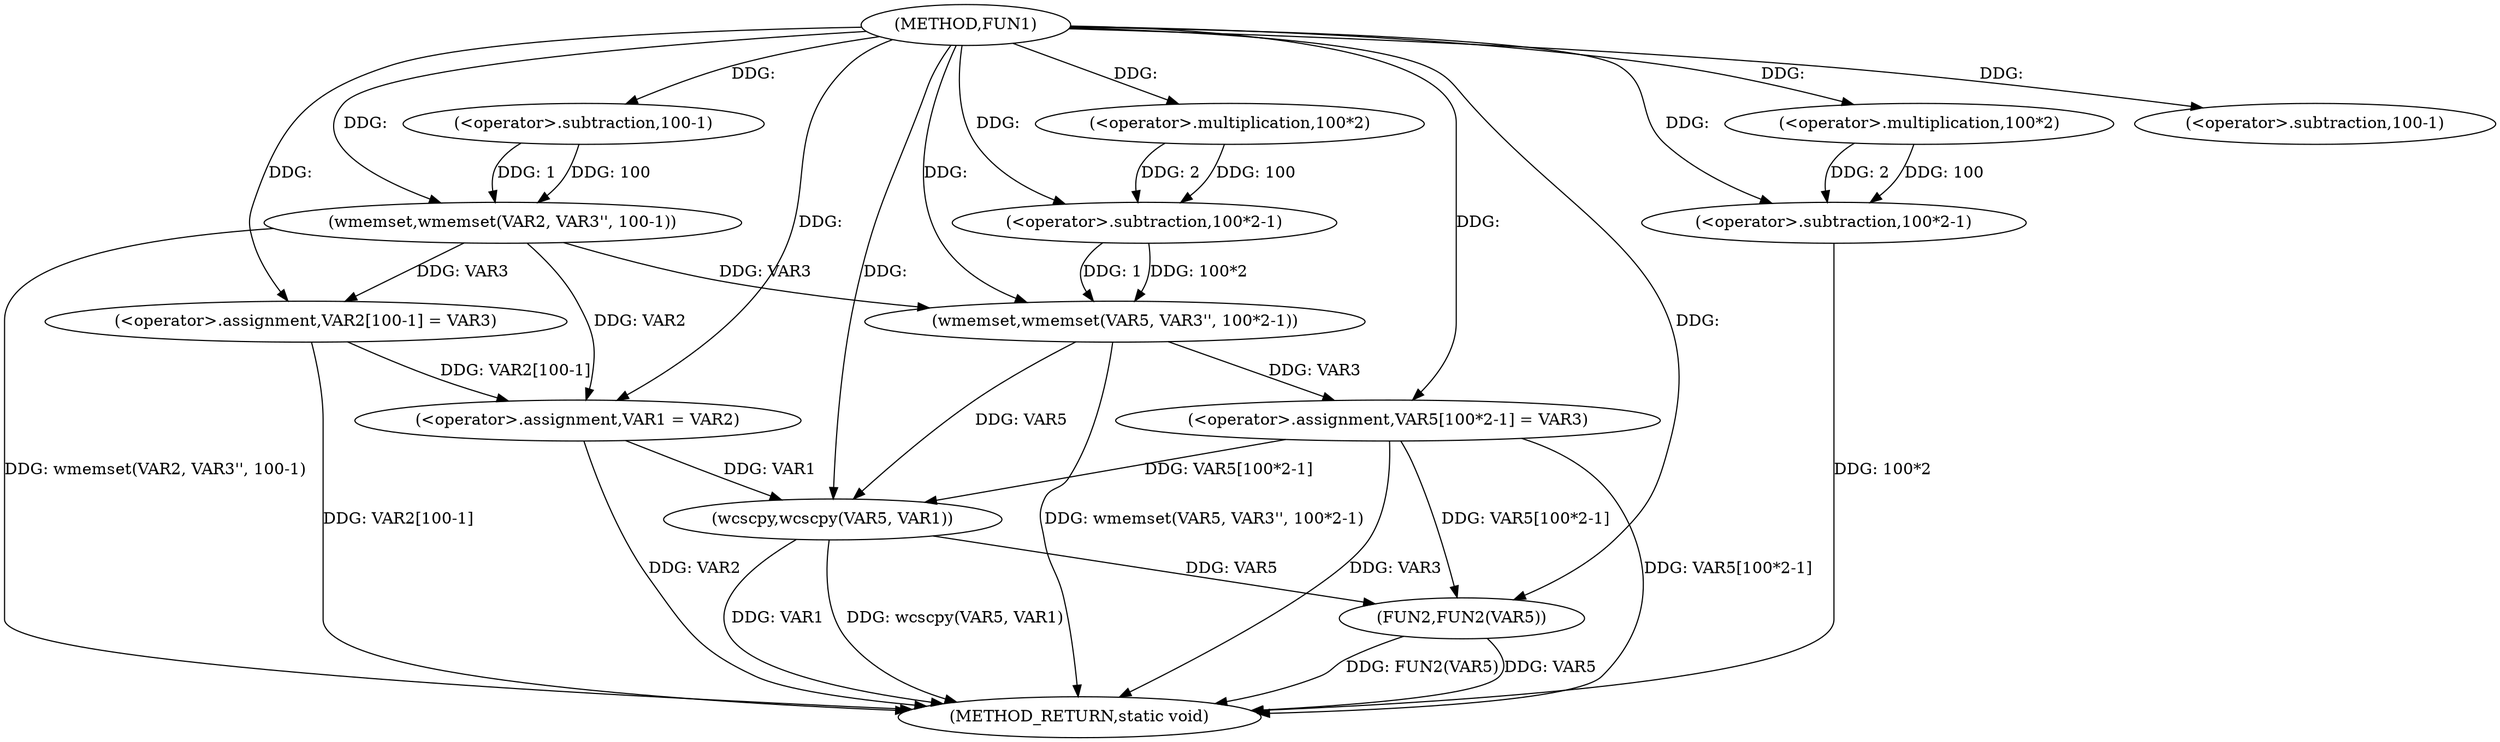 digraph FUN1 {  
"1000100" [label = "(METHOD,FUN1)" ]
"1000146" [label = "(METHOD_RETURN,static void)" ]
"1000104" [label = "(wmemset,wmemset(VAR2, VAR3'', 100-1))" ]
"1000107" [label = "(<operator>.subtraction,100-1)" ]
"1000110" [label = "(<operator>.assignment,VAR2[100-1] = VAR3)" ]
"1000113" [label = "(<operator>.subtraction,100-1)" ]
"1000119" [label = "(<operator>.assignment,VAR1 = VAR2)" ]
"1000124" [label = "(wmemset,wmemset(VAR5, VAR3'', 100*2-1))" ]
"1000127" [label = "(<operator>.subtraction,100*2-1)" ]
"1000128" [label = "(<operator>.multiplication,100*2)" ]
"1000132" [label = "(<operator>.assignment,VAR5[100*2-1] = VAR3)" ]
"1000135" [label = "(<operator>.subtraction,100*2-1)" ]
"1000136" [label = "(<operator>.multiplication,100*2)" ]
"1000141" [label = "(wcscpy,wcscpy(VAR5, VAR1))" ]
"1000144" [label = "(FUN2,FUN2(VAR5))" ]
  "1000104" -> "1000146"  [ label = "DDG: wmemset(VAR2, VAR3'', 100-1)"] 
  "1000132" -> "1000146"  [ label = "DDG: VAR3"] 
  "1000144" -> "1000146"  [ label = "DDG: FUN2(VAR5)"] 
  "1000119" -> "1000146"  [ label = "DDG: VAR2"] 
  "1000132" -> "1000146"  [ label = "DDG: VAR5[100*2-1]"] 
  "1000110" -> "1000146"  [ label = "DDG: VAR2[100-1]"] 
  "1000124" -> "1000146"  [ label = "DDG: wmemset(VAR5, VAR3'', 100*2-1)"] 
  "1000141" -> "1000146"  [ label = "DDG: wcscpy(VAR5, VAR1)"] 
  "1000141" -> "1000146"  [ label = "DDG: VAR1"] 
  "1000135" -> "1000146"  [ label = "DDG: 100*2"] 
  "1000144" -> "1000146"  [ label = "DDG: VAR5"] 
  "1000100" -> "1000104"  [ label = "DDG: "] 
  "1000107" -> "1000104"  [ label = "DDG: 100"] 
  "1000107" -> "1000104"  [ label = "DDG: 1"] 
  "1000100" -> "1000107"  [ label = "DDG: "] 
  "1000104" -> "1000110"  [ label = "DDG: VAR3"] 
  "1000100" -> "1000110"  [ label = "DDG: "] 
  "1000100" -> "1000113"  [ label = "DDG: "] 
  "1000104" -> "1000119"  [ label = "DDG: VAR2"] 
  "1000110" -> "1000119"  [ label = "DDG: VAR2[100-1]"] 
  "1000100" -> "1000119"  [ label = "DDG: "] 
  "1000100" -> "1000124"  [ label = "DDG: "] 
  "1000104" -> "1000124"  [ label = "DDG: VAR3"] 
  "1000127" -> "1000124"  [ label = "DDG: 100*2"] 
  "1000127" -> "1000124"  [ label = "DDG: 1"] 
  "1000128" -> "1000127"  [ label = "DDG: 100"] 
  "1000128" -> "1000127"  [ label = "DDG: 2"] 
  "1000100" -> "1000128"  [ label = "DDG: "] 
  "1000100" -> "1000127"  [ label = "DDG: "] 
  "1000124" -> "1000132"  [ label = "DDG: VAR3"] 
  "1000100" -> "1000132"  [ label = "DDG: "] 
  "1000136" -> "1000135"  [ label = "DDG: 100"] 
  "1000136" -> "1000135"  [ label = "DDG: 2"] 
  "1000100" -> "1000136"  [ label = "DDG: "] 
  "1000100" -> "1000135"  [ label = "DDG: "] 
  "1000124" -> "1000141"  [ label = "DDG: VAR5"] 
  "1000132" -> "1000141"  [ label = "DDG: VAR5[100*2-1]"] 
  "1000100" -> "1000141"  [ label = "DDG: "] 
  "1000119" -> "1000141"  [ label = "DDG: VAR1"] 
  "1000141" -> "1000144"  [ label = "DDG: VAR5"] 
  "1000132" -> "1000144"  [ label = "DDG: VAR5[100*2-1]"] 
  "1000100" -> "1000144"  [ label = "DDG: "] 
}
